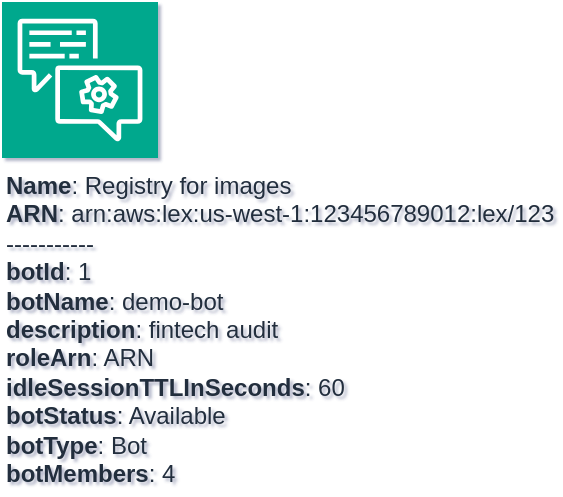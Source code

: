 <mxfile type="MultiCloud">
	<diagram id="diagram_1" name="AWS components">
		<mxGraphModel dx="1015" dy="661" grid="1" gridSize="10" guides="1" tooltips="1" connect="1" arrows="1" fold="1" page="1" pageScale="1" pageWidth="850" pageHeight="1100" math="0" shadow="1">
			<root>
				<mxCell id="0"/>
				<mxCell id="1" parent="0"/>
				<mxCell id="vertex:lex:arn:aws:lex:us-west-1:123456789012:lex/123" value="&lt;b&gt;Name&lt;/b&gt;: Registry for images&lt;BR&gt;&lt;b&gt;ARN&lt;/b&gt;: arn:aws:lex:us-west-1:123456789012:lex/123&lt;BR&gt;-----------&lt;BR&gt;&lt;b&gt;botId&lt;/b&gt;: 1&lt;BR&gt;&lt;b&gt;botName&lt;/b&gt;: demo-bot&lt;BR&gt;&lt;b&gt;description&lt;/b&gt;: fintech audit&lt;BR&gt;&lt;b&gt;roleArn&lt;/b&gt;: ARN&lt;BR&gt;&lt;b&gt;idleSessionTTLInSeconds&lt;/b&gt;: 60&lt;BR&gt;&lt;b&gt;botStatus&lt;/b&gt;: Available&lt;BR&gt;&lt;b&gt;botType&lt;/b&gt;: Bot&lt;BR&gt;&lt;b&gt;botMembers&lt;/b&gt;: 4" style="sketch=0;outlineConnect=0;fontColor=#232F3E;fillColor=#01A88D;strokeColor=#ffffff;dashed=0;verticalLabelPosition=bottom;verticalAlign=top;align=left;html=1;fontSize=12;fontStyle=0;aspect=fixed;shape=mxgraph.aws4.resourceIcon;resIcon=mxgraph.aws4.lex;" parent="1" vertex="1">
					<mxGeometry width="78" height="78" as="geometry"/>
				</mxCell>
			</root>
		</mxGraphModel>
	</diagram>
</mxfile>